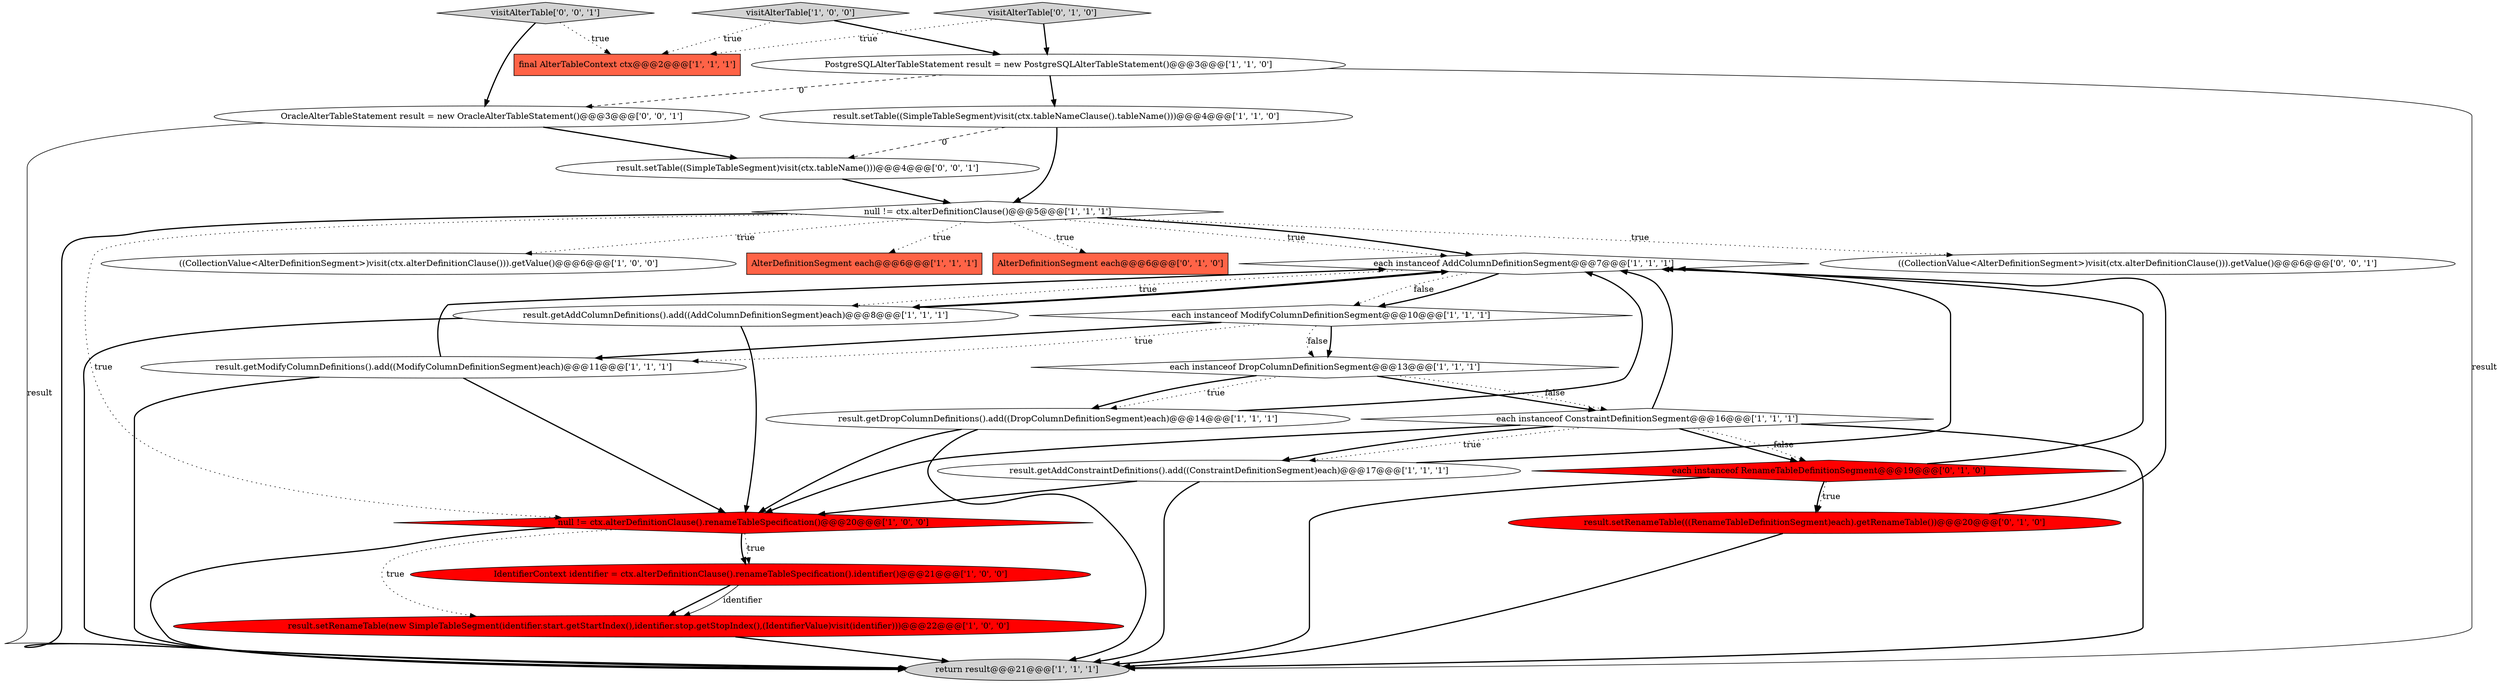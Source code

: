 digraph {
24 [style = filled, label = "visitAlterTable['0', '0', '1']", fillcolor = lightgray, shape = diamond image = "AAA0AAABBB3BBB"];
9 [style = filled, label = "result.getAddConstraintDefinitions().add((ConstraintDefinitionSegment)each)@@@17@@@['1', '1', '1']", fillcolor = white, shape = ellipse image = "AAA0AAABBB1BBB"];
13 [style = filled, label = "result.getAddColumnDefinitions().add((AddColumnDefinitionSegment)each)@@@8@@@['1', '1', '1']", fillcolor = white, shape = ellipse image = "AAA0AAABBB1BBB"];
15 [style = filled, label = "result.setTable((SimpleTableSegment)visit(ctx.tableNameClause().tableName()))@@@4@@@['1', '1', '0']", fillcolor = white, shape = ellipse image = "AAA0AAABBB1BBB"];
17 [style = filled, label = "final AlterTableContext ctx@@@2@@@['1', '1', '1']", fillcolor = tomato, shape = box image = "AAA0AAABBB1BBB"];
1 [style = filled, label = "IdentifierContext identifier = ctx.alterDefinitionClause().renameTableSpecification().identifier()@@@21@@@['1', '0', '0']", fillcolor = red, shape = ellipse image = "AAA1AAABBB1BBB"];
12 [style = filled, label = "AlterDefinitionSegment each@@@6@@@['1', '1', '1']", fillcolor = tomato, shape = box image = "AAA0AAABBB1BBB"];
5 [style = filled, label = "each instanceof DropColumnDefinitionSegment@@@13@@@['1', '1', '1']", fillcolor = white, shape = diamond image = "AAA0AAABBB1BBB"];
11 [style = filled, label = "result.getDropColumnDefinitions().add((DropColumnDefinitionSegment)each)@@@14@@@['1', '1', '1']", fillcolor = white, shape = ellipse image = "AAA0AAABBB1BBB"];
21 [style = filled, label = "AlterDefinitionSegment each@@@6@@@['0', '1', '0']", fillcolor = tomato, shape = box image = "AAA0AAABBB2BBB"];
20 [style = filled, label = "visitAlterTable['0', '1', '0']", fillcolor = lightgray, shape = diamond image = "AAA0AAABBB2BBB"];
2 [style = filled, label = "visitAlterTable['1', '0', '0']", fillcolor = lightgray, shape = diamond image = "AAA0AAABBB1BBB"];
0 [style = filled, label = "each instanceof AddColumnDefinitionSegment@@@7@@@['1', '1', '1']", fillcolor = white, shape = diamond image = "AAA0AAABBB1BBB"];
26 [style = filled, label = "result.setTable((SimpleTableSegment)visit(ctx.tableName()))@@@4@@@['0', '0', '1']", fillcolor = white, shape = ellipse image = "AAA0AAABBB3BBB"];
4 [style = filled, label = "result.getModifyColumnDefinitions().add((ModifyColumnDefinitionSegment)each)@@@11@@@['1', '1', '1']", fillcolor = white, shape = ellipse image = "AAA0AAABBB1BBB"];
23 [style = filled, label = "OracleAlterTableStatement result = new OracleAlterTableStatement()@@@3@@@['0', '0', '1']", fillcolor = white, shape = ellipse image = "AAA0AAABBB3BBB"];
18 [style = filled, label = "null != ctx.alterDefinitionClause()@@@5@@@['1', '1', '1']", fillcolor = white, shape = diamond image = "AAA0AAABBB1BBB"];
3 [style = filled, label = "each instanceof ConstraintDefinitionSegment@@@16@@@['1', '1', '1']", fillcolor = white, shape = diamond image = "AAA0AAABBB1BBB"];
19 [style = filled, label = "each instanceof RenameTableDefinitionSegment@@@19@@@['0', '1', '0']", fillcolor = red, shape = diamond image = "AAA1AAABBB2BBB"];
14 [style = filled, label = "result.setRenameTable(new SimpleTableSegment(identifier.start.getStartIndex(),identifier.stop.getStopIndex(),(IdentifierValue)visit(identifier)))@@@22@@@['1', '0', '0']", fillcolor = red, shape = ellipse image = "AAA1AAABBB1BBB"];
16 [style = filled, label = "PostgreSQLAlterTableStatement result = new PostgreSQLAlterTableStatement()@@@3@@@['1', '1', '0']", fillcolor = white, shape = ellipse image = "AAA0AAABBB1BBB"];
25 [style = filled, label = "((CollectionValue<AlterDefinitionSegment>)visit(ctx.alterDefinitionClause())).getValue()@@@6@@@['0', '0', '1']", fillcolor = white, shape = ellipse image = "AAA0AAABBB3BBB"];
7 [style = filled, label = "null != ctx.alterDefinitionClause().renameTableSpecification()@@@20@@@['1', '0', '0']", fillcolor = red, shape = diamond image = "AAA1AAABBB1BBB"];
8 [style = filled, label = "each instanceof ModifyColumnDefinitionSegment@@@10@@@['1', '1', '1']", fillcolor = white, shape = diamond image = "AAA0AAABBB1BBB"];
10 [style = filled, label = "return result@@@21@@@['1', '1', '1']", fillcolor = lightgray, shape = ellipse image = "AAA0AAABBB1BBB"];
6 [style = filled, label = "((CollectionValue<AlterDefinitionSegment>)visit(ctx.alterDefinitionClause())).getValue()@@@6@@@['1', '0', '0']", fillcolor = white, shape = ellipse image = "AAA0AAABBB1BBB"];
22 [style = filled, label = "result.setRenameTable(((RenameTableDefinitionSegment)each).getRenameTable())@@@20@@@['0', '1', '0']", fillcolor = red, shape = ellipse image = "AAA1AAABBB2BBB"];
23->10 [style = solid, label="result"];
5->3 [style = bold, label=""];
13->10 [style = bold, label=""];
16->15 [style = bold, label=""];
4->10 [style = bold, label=""];
1->14 [style = solid, label="identifier"];
7->1 [style = bold, label=""];
18->7 [style = dotted, label="true"];
0->13 [style = dotted, label="true"];
9->0 [style = bold, label=""];
0->13 [style = bold, label=""];
0->8 [style = dotted, label="false"];
7->14 [style = dotted, label="true"];
18->25 [style = dotted, label="true"];
7->10 [style = bold, label=""];
20->17 [style = dotted, label="true"];
2->17 [style = dotted, label="true"];
24->17 [style = dotted, label="true"];
18->21 [style = dotted, label="true"];
23->26 [style = bold, label=""];
14->10 [style = bold, label=""];
19->10 [style = bold, label=""];
16->10 [style = solid, label="result"];
16->23 [style = dashed, label="0"];
9->10 [style = bold, label=""];
3->9 [style = dotted, label="true"];
9->7 [style = bold, label=""];
15->18 [style = bold, label=""];
8->4 [style = dotted, label="true"];
4->7 [style = bold, label=""];
3->0 [style = bold, label=""];
19->0 [style = bold, label=""];
4->0 [style = bold, label=""];
18->6 [style = dotted, label="true"];
3->9 [style = bold, label=""];
3->10 [style = bold, label=""];
11->0 [style = bold, label=""];
18->12 [style = dotted, label="true"];
5->11 [style = dotted, label="true"];
22->0 [style = bold, label=""];
20->16 [style = bold, label=""];
18->10 [style = bold, label=""];
8->5 [style = bold, label=""];
3->7 [style = bold, label=""];
3->19 [style = bold, label=""];
11->10 [style = bold, label=""];
13->7 [style = bold, label=""];
3->19 [style = dotted, label="false"];
19->22 [style = dotted, label="true"];
0->8 [style = bold, label=""];
22->10 [style = bold, label=""];
5->3 [style = dotted, label="false"];
15->26 [style = dashed, label="0"];
18->0 [style = dotted, label="true"];
1->14 [style = bold, label=""];
5->11 [style = bold, label=""];
8->5 [style = dotted, label="false"];
8->4 [style = bold, label=""];
7->1 [style = dotted, label="true"];
19->22 [style = bold, label=""];
18->0 [style = bold, label=""];
11->7 [style = bold, label=""];
13->0 [style = bold, label=""];
26->18 [style = bold, label=""];
24->23 [style = bold, label=""];
2->16 [style = bold, label=""];
}
